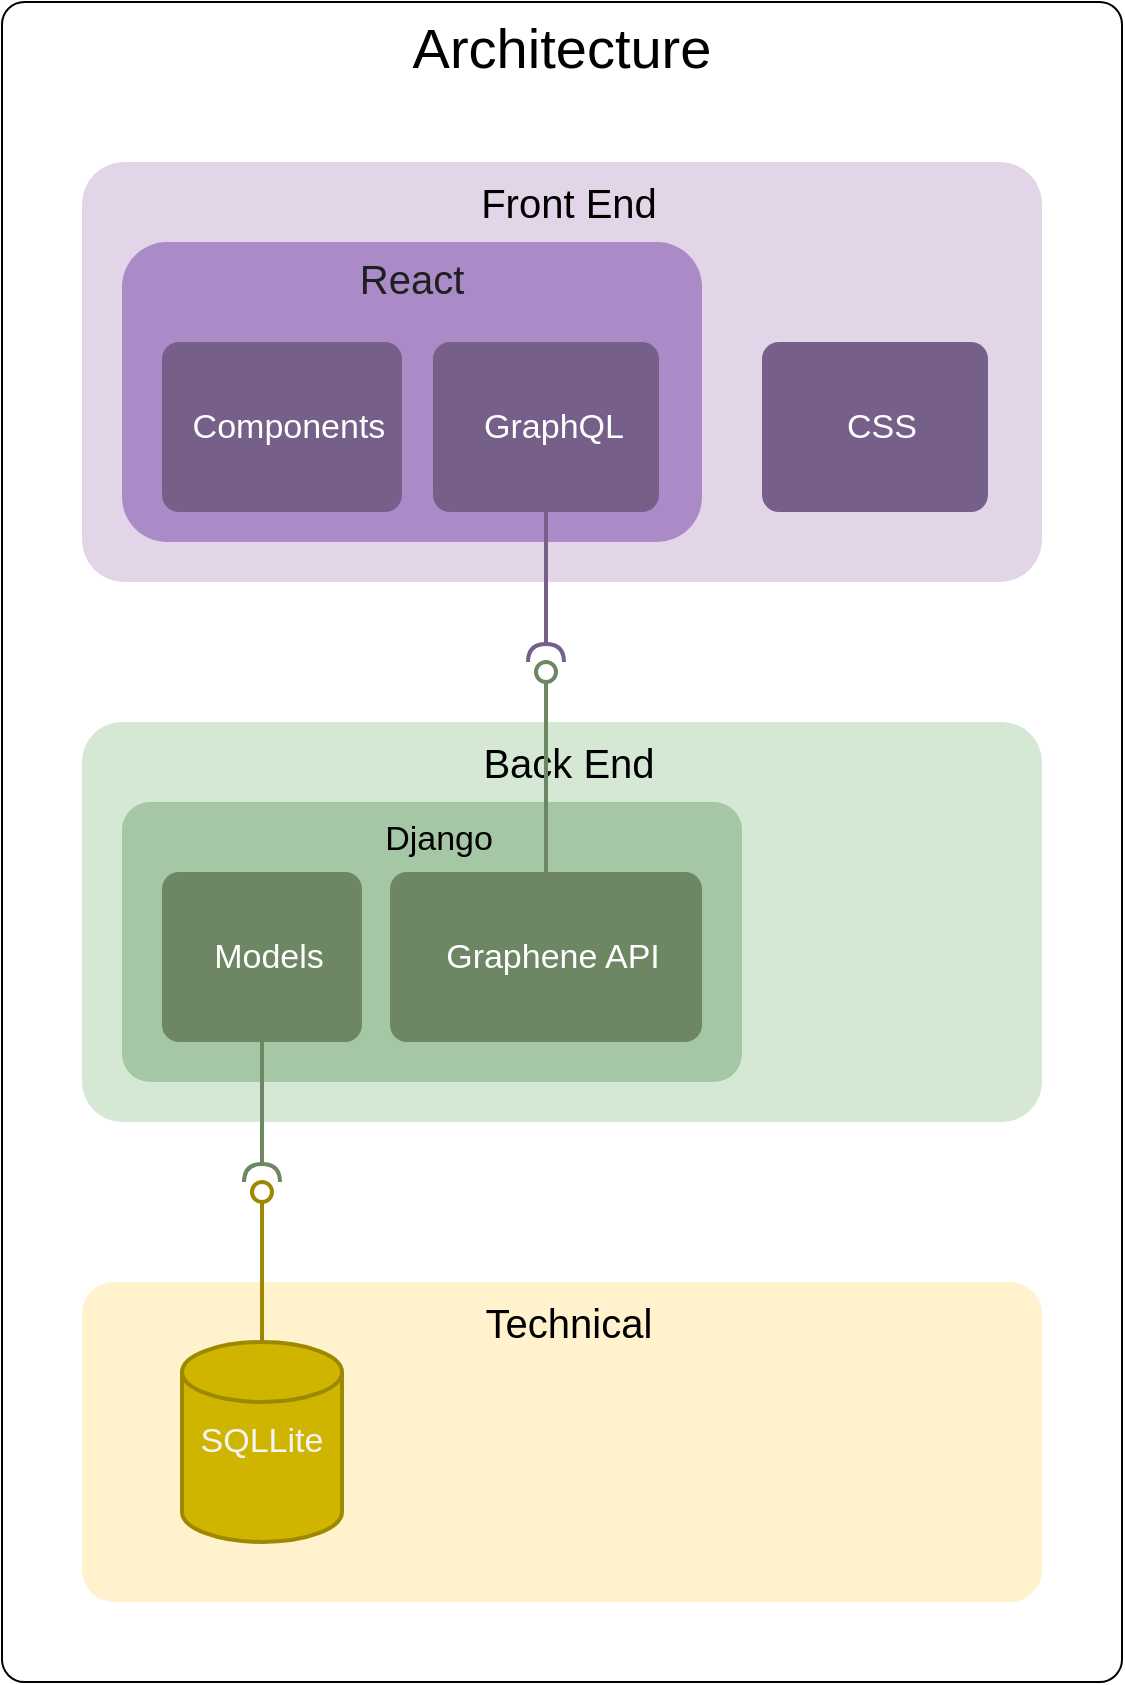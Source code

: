 <mxfile version="13.6.2" type="device"><diagram id="vvfr_9QcZtfRBq889QzM" name="Page-1"><mxGraphModel dx="799" dy="966" grid="1" gridSize="10" guides="1" tooltips="1" connect="1" arrows="1" fold="1" page="1" pageScale="1" pageWidth="827" pageHeight="1169" math="0" shadow="0"><root><mxCell id="0"/><mxCell id="1" parent="0"/><mxCell id="K5xGc70XWQYvsCPze-Hv-2" value="Architecture" style="rounded=1;whiteSpace=wrap;html=1;arcSize=2;verticalAlign=top;fontSize=28;" vertex="1" parent="1"><mxGeometry x="120" y="40" width="560" height="840" as="geometry"/></mxCell><mxCell id="iyuBYEvYKMsc3WEj9crj-8" value="Front End" style="rounded=1;whiteSpace=wrap;html=1;align=center;fillColor=#e1d5e7;verticalAlign=top;spacingLeft=7;fontSize=20;spacing=4;arcSize=10;strokeColor=none;" parent="1" vertex="1"><mxGeometry x="160" y="120" width="480" height="210" as="geometry"/></mxCell><mxCell id="iyuBYEvYKMsc3WEj9crj-9" value="Back End" style="rounded=1;whiteSpace=wrap;html=1;align=center;fillColor=#d5e8d4;verticalAlign=top;spacingLeft=7;fontSize=20;spacing=4;arcSize=10;strokeColor=none;" parent="1" vertex="1"><mxGeometry x="160" y="400" width="480" height="200" as="geometry"/></mxCell><mxCell id="iyuBYEvYKMsc3WEj9crj-10" value="Technical" style="rounded=1;whiteSpace=wrap;html=1;align=center;fillColor=#fff2cc;verticalAlign=top;spacingLeft=7;fontSize=20;spacing=4;arcSize=10;strokeColor=none;" parent="1" vertex="1"><mxGeometry x="160" y="680" width="480" height="160" as="geometry"/></mxCell><mxCell id="iyuBYEvYKMsc3WEj9crj-11" value="React" style="rounded=1;whiteSpace=wrap;html=1;fontSize=20;align=center;verticalAlign=top;strokeColor=none;fillColor=#AA8AC7;fontColor=#1F1F1F;" parent="1" vertex="1"><mxGeometry x="180" y="160" width="290" height="150" as="geometry"/></mxCell><mxCell id="iyuBYEvYKMsc3WEj9crj-12" value="Django" style="rounded=1;whiteSpace=wrap;html=1;fontSize=17;align=center;fontColor=#000000;verticalAlign=top;spacing=4;spacingLeft=7;arcSize=10;fillColor=#A5C7A5;strokeColor=none;" parent="1" vertex="1"><mxGeometry x="180" y="440" width="310" height="140" as="geometry"/></mxCell><mxCell id="iyuBYEvYKMsc3WEj9crj-13" value="Models" style="rounded=1;whiteSpace=wrap;html=1;fontSize=17;align=center;fontColor=#ffffff;verticalAlign=middle;spacing=4;spacingLeft=7;arcSize=10;fillColor=#6d8764;strokeColor=none;" parent="1" vertex="1"><mxGeometry x="200" y="475" width="100" height="85" as="geometry"/></mxCell><mxCell id="iyuBYEvYKMsc3WEj9crj-15" value="" style="orthogonalLoop=1;jettySize=auto;html=1;endArrow=none;fontSize=12;fillColor=#ffffff;strokeWidth=2;strokeColor=#9C8900;" parent="1" source="iyuBYEvYKMsc3WEj9crj-18" target="iyuBYEvYKMsc3WEj9crj-17" edge="1"><mxGeometry relative="1" as="geometry"><mxPoint x="250" y="730" as="sourcePoint"/></mxGeometry></mxCell><mxCell id="iyuBYEvYKMsc3WEj9crj-16" value="" style="rounded=0;orthogonalLoop=1;jettySize=auto;html=1;endArrow=halfCircle;endFill=0;endSize=6;strokeWidth=2;fontSize=17;fillColor=#6d8764;strokeColor=#6D8764;" parent="1" source="iyuBYEvYKMsc3WEj9crj-13" target="iyuBYEvYKMsc3WEj9crj-17" edge="1"><mxGeometry relative="1" as="geometry"><mxPoint x="160" y="635" as="sourcePoint"/><mxPoint x="254" y="650" as="targetPoint"/></mxGeometry></mxCell><mxCell id="iyuBYEvYKMsc3WEj9crj-17" value="" style="ellipse;whiteSpace=wrap;html=1;fontFamily=Helvetica;fontSize=12;fontColor=#000000;align=center;fillColor=#ffffff;points=[];aspect=fixed;resizable=0;strokeColor=#9C8900;strokeWidth=2;" parent="1" vertex="1"><mxGeometry x="245" y="630" width="10" height="10" as="geometry"/></mxCell><mxCell id="iyuBYEvYKMsc3WEj9crj-18" value="SQLLite" style="shape=cylinder2;whiteSpace=wrap;html=1;boundedLbl=1;backgroundOutline=1;size=15;strokeWidth=2;fontSize=17;align=center;fontColor=#F5F5F5;strokeColor=#9C8900;fillColor=#CFB500;" parent="1" vertex="1"><mxGeometry x="210" y="710" width="80" height="100" as="geometry"/></mxCell><mxCell id="iyuBYEvYKMsc3WEj9crj-19" value="Graphene API" style="rounded=1;whiteSpace=wrap;html=1;fontSize=17;align=center;fontColor=#ffffff;verticalAlign=middle;spacing=4;spacingLeft=7;arcSize=10;strokeColor=none;fillColor=#6D8764;" parent="1" vertex="1"><mxGeometry x="314" y="475" width="156" height="85" as="geometry"/></mxCell><mxCell id="iyuBYEvYKMsc3WEj9crj-20" value="GraphQL" style="rounded=1;whiteSpace=wrap;html=1;fontSize=17;align=center;fontColor=#ffffff;verticalAlign=middle;spacing=4;spacingLeft=7;arcSize=10;strokeColor=none;fillColor=#76608A;" parent="1" vertex="1"><mxGeometry x="335.5" y="210" width="113" height="85" as="geometry"/></mxCell><mxCell id="iyuBYEvYKMsc3WEj9crj-21" value="" style="orthogonalLoop=1;jettySize=auto;html=1;endArrow=none;fontSize=12;fillColor=#ffffff;strokeWidth=2;strokeColor=#6D8764;" parent="1" source="iyuBYEvYKMsc3WEj9crj-19" target="iyuBYEvYKMsc3WEj9crj-23" edge="1"><mxGeometry relative="1" as="geometry"><mxPoint x="260" y="720" as="sourcePoint"/></mxGeometry></mxCell><mxCell id="iyuBYEvYKMsc3WEj9crj-22" value="" style="rounded=0;orthogonalLoop=1;jettySize=auto;html=1;endArrow=halfCircle;endFill=0;endSize=6;strokeWidth=2;fontSize=17;fillColor=#6d8764;strokeColor=#76608A;" parent="1" source="iyuBYEvYKMsc3WEj9crj-20" target="iyuBYEvYKMsc3WEj9crj-23" edge="1"><mxGeometry relative="1" as="geometry"><mxPoint x="190" y="360" as="sourcePoint"/><mxPoint x="392" y="370" as="targetPoint"/></mxGeometry></mxCell><mxCell id="iyuBYEvYKMsc3WEj9crj-23" value="" style="ellipse;whiteSpace=wrap;html=1;fontFamily=Helvetica;fontSize=12;fontColor=#000000;align=center;fillColor=#ffffff;points=[];aspect=fixed;resizable=0;strokeWidth=2;strokeColor=#6D8764;" parent="1" vertex="1"><mxGeometry x="387" y="370" width="10" height="10" as="geometry"/></mxCell><mxCell id="iyuBYEvYKMsc3WEj9crj-24" value="Components" style="rounded=1;whiteSpace=wrap;html=1;fontSize=17;align=center;fontColor=#ffffff;verticalAlign=middle;spacing=4;spacingLeft=7;arcSize=10;strokeColor=none;fillColor=#76608A;" parent="1" vertex="1"><mxGeometry x="200" y="210" width="120" height="85" as="geometry"/></mxCell><mxCell id="K5xGc70XWQYvsCPze-Hv-1" value="CSS" style="rounded=1;whiteSpace=wrap;html=1;fontSize=17;align=center;fontColor=#ffffff;verticalAlign=middle;spacing=4;spacingLeft=7;arcSize=10;strokeColor=none;fillColor=#76608A;" vertex="1" parent="1"><mxGeometry x="500" y="210" width="113" height="85" as="geometry"/></mxCell></root></mxGraphModel></diagram></mxfile>